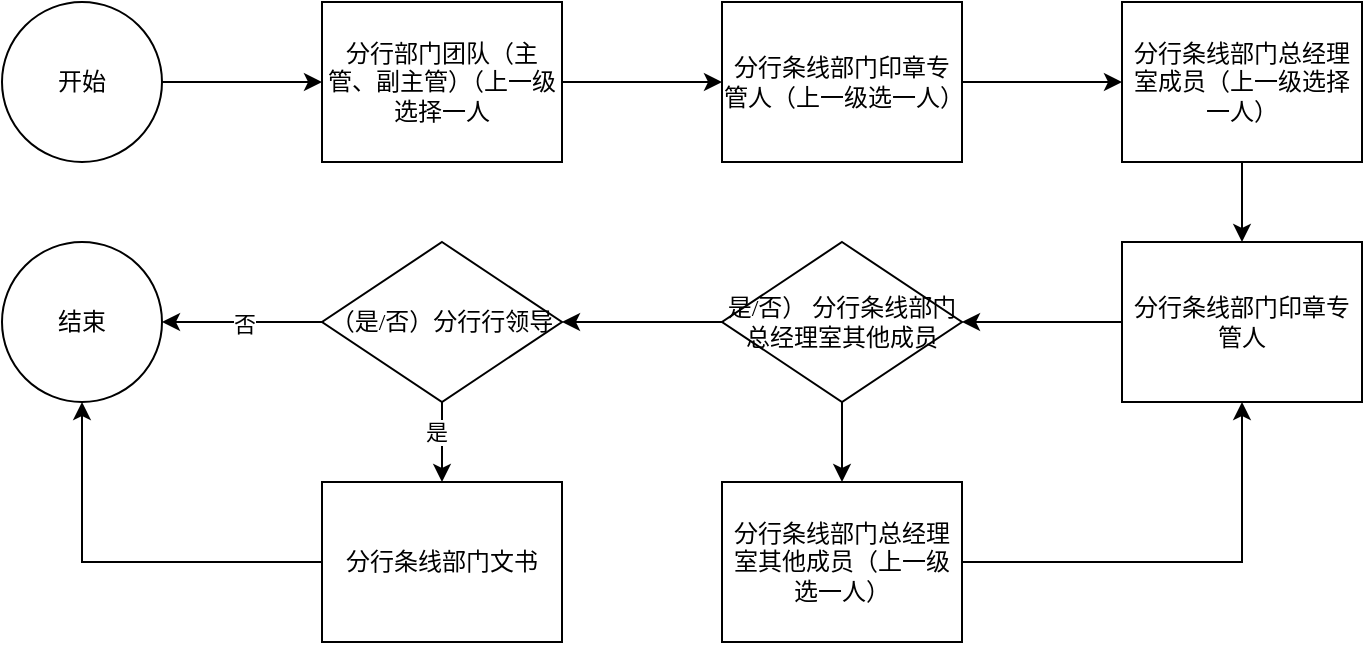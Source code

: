 <mxfile version="22.0.4" type="github">
  <diagram id="C5RBs43oDa-KdzZeNtuy" name="Page-1">
    <mxGraphModel dx="880" dy="446" grid="1" gridSize="10" guides="1" tooltips="1" connect="1" arrows="1" fold="1" page="1" pageScale="1" pageWidth="827" pageHeight="1169" math="0" shadow="0">
      <root>
        <mxCell id="WIyWlLk6GJQsqaUBKTNV-0" />
        <mxCell id="WIyWlLk6GJQsqaUBKTNV-1" parent="WIyWlLk6GJQsqaUBKTNV-0" />
        <mxCell id="l5Mfqf-dvI3yoC0sI8a7-5" style="edgeStyle=orthogonalEdgeStyle;rounded=0;orthogonalLoop=1;jettySize=auto;html=1;entryX=0;entryY=0.5;entryDx=0;entryDy=0;" edge="1" parent="WIyWlLk6GJQsqaUBKTNV-1" source="l5Mfqf-dvI3yoC0sI8a7-0" target="l5Mfqf-dvI3yoC0sI8a7-1">
          <mxGeometry relative="1" as="geometry" />
        </mxCell>
        <mxCell id="l5Mfqf-dvI3yoC0sI8a7-0" value="开始" style="ellipse;whiteSpace=wrap;html=1;aspect=fixed;" vertex="1" parent="WIyWlLk6GJQsqaUBKTNV-1">
          <mxGeometry y="40" width="80" height="80" as="geometry" />
        </mxCell>
        <mxCell id="l5Mfqf-dvI3yoC0sI8a7-6" style="edgeStyle=orthogonalEdgeStyle;rounded=0;orthogonalLoop=1;jettySize=auto;html=1;entryX=0;entryY=0.5;entryDx=0;entryDy=0;" edge="1" parent="WIyWlLk6GJQsqaUBKTNV-1" source="l5Mfqf-dvI3yoC0sI8a7-1" target="l5Mfqf-dvI3yoC0sI8a7-2">
          <mxGeometry relative="1" as="geometry" />
        </mxCell>
        <mxCell id="l5Mfqf-dvI3yoC0sI8a7-1" value="&lt;p class=&quot;MsoNormal&quot;&gt;分行部门团队（主管、副主管）（上一级选择一人&lt;/p&gt;" style="rounded=0;whiteSpace=wrap;html=1;" vertex="1" parent="WIyWlLk6GJQsqaUBKTNV-1">
          <mxGeometry x="160" y="40" width="120" height="80" as="geometry" />
        </mxCell>
        <mxCell id="l5Mfqf-dvI3yoC0sI8a7-7" style="edgeStyle=orthogonalEdgeStyle;rounded=0;orthogonalLoop=1;jettySize=auto;html=1;entryX=0;entryY=0.5;entryDx=0;entryDy=0;" edge="1" parent="WIyWlLk6GJQsqaUBKTNV-1" source="l5Mfqf-dvI3yoC0sI8a7-2" target="l5Mfqf-dvI3yoC0sI8a7-3">
          <mxGeometry relative="1" as="geometry" />
        </mxCell>
        <mxCell id="l5Mfqf-dvI3yoC0sI8a7-2" value="&lt;p class=&quot;MsoNormal&quot;&gt;分行条线部门印章专管人（上一级选一人）&lt;/p&gt;" style="rounded=0;whiteSpace=wrap;html=1;" vertex="1" parent="WIyWlLk6GJQsqaUBKTNV-1">
          <mxGeometry x="360" y="40" width="120" height="80" as="geometry" />
        </mxCell>
        <mxCell id="l5Mfqf-dvI3yoC0sI8a7-8" style="edgeStyle=orthogonalEdgeStyle;rounded=0;orthogonalLoop=1;jettySize=auto;html=1;entryX=0.5;entryY=0;entryDx=0;entryDy=0;" edge="1" parent="WIyWlLk6GJQsqaUBKTNV-1" source="l5Mfqf-dvI3yoC0sI8a7-3" target="l5Mfqf-dvI3yoC0sI8a7-4">
          <mxGeometry relative="1" as="geometry" />
        </mxCell>
        <mxCell id="l5Mfqf-dvI3yoC0sI8a7-3" value="&lt;p class=&quot;MsoNormal&quot;&gt;分行条线部门总经理室成员（上一级选择一人）&lt;/p&gt;" style="rounded=0;whiteSpace=wrap;html=1;" vertex="1" parent="WIyWlLk6GJQsqaUBKTNV-1">
          <mxGeometry x="560" y="40" width="120" height="80" as="geometry" />
        </mxCell>
        <mxCell id="l5Mfqf-dvI3yoC0sI8a7-10" style="edgeStyle=orthogonalEdgeStyle;rounded=0;orthogonalLoop=1;jettySize=auto;html=1;entryX=1;entryY=0.5;entryDx=0;entryDy=0;" edge="1" parent="WIyWlLk6GJQsqaUBKTNV-1" source="l5Mfqf-dvI3yoC0sI8a7-4" target="l5Mfqf-dvI3yoC0sI8a7-9">
          <mxGeometry relative="1" as="geometry" />
        </mxCell>
        <mxCell id="l5Mfqf-dvI3yoC0sI8a7-4" value="&lt;p class=&quot;MsoNormal&quot;&gt;分行条线部门印章专管人&lt;br&gt;&lt;/p&gt;" style="rounded=0;whiteSpace=wrap;html=1;" vertex="1" parent="WIyWlLk6GJQsqaUBKTNV-1">
          <mxGeometry x="560" y="160" width="120" height="80" as="geometry" />
        </mxCell>
        <mxCell id="l5Mfqf-dvI3yoC0sI8a7-12" style="edgeStyle=orthogonalEdgeStyle;rounded=0;orthogonalLoop=1;jettySize=auto;html=1;entryX=0.5;entryY=0;entryDx=0;entryDy=0;" edge="1" parent="WIyWlLk6GJQsqaUBKTNV-1" source="l5Mfqf-dvI3yoC0sI8a7-9" target="l5Mfqf-dvI3yoC0sI8a7-11">
          <mxGeometry relative="1" as="geometry" />
        </mxCell>
        <mxCell id="l5Mfqf-dvI3yoC0sI8a7-15" style="edgeStyle=orthogonalEdgeStyle;rounded=0;orthogonalLoop=1;jettySize=auto;html=1;entryX=1;entryY=0.5;entryDx=0;entryDy=0;" edge="1" parent="WIyWlLk6GJQsqaUBKTNV-1" source="l5Mfqf-dvI3yoC0sI8a7-9" target="l5Mfqf-dvI3yoC0sI8a7-14">
          <mxGeometry relative="1" as="geometry" />
        </mxCell>
        <mxCell id="l5Mfqf-dvI3yoC0sI8a7-9" value="&lt;p class=&quot;MsoNormal&quot;&gt;&lt;font face=&quot;宋体&quot;&gt;是&lt;/font&gt;&lt;font face=&quot;宋体&quot;&gt;/否） 分行条线部门总经理室其他成员&lt;/font&gt;&lt;/p&gt;" style="rhombus;whiteSpace=wrap;html=1;" vertex="1" parent="WIyWlLk6GJQsqaUBKTNV-1">
          <mxGeometry x="360" y="160" width="120" height="80" as="geometry" />
        </mxCell>
        <mxCell id="l5Mfqf-dvI3yoC0sI8a7-13" style="edgeStyle=orthogonalEdgeStyle;rounded=0;orthogonalLoop=1;jettySize=auto;html=1;" edge="1" parent="WIyWlLk6GJQsqaUBKTNV-1" source="l5Mfqf-dvI3yoC0sI8a7-11" target="l5Mfqf-dvI3yoC0sI8a7-4">
          <mxGeometry relative="1" as="geometry" />
        </mxCell>
        <mxCell id="l5Mfqf-dvI3yoC0sI8a7-11" value="&lt;font style=&quot;border-color: var(--border-color);&quot; face=&quot;宋体&quot;&gt;分行条线部门总经理室其他成员（上一级选一人）&lt;/font&gt;" style="rounded=0;whiteSpace=wrap;html=1;" vertex="1" parent="WIyWlLk6GJQsqaUBKTNV-1">
          <mxGeometry x="360" y="280" width="120" height="80" as="geometry" />
        </mxCell>
        <mxCell id="l5Mfqf-dvI3yoC0sI8a7-20" style="edgeStyle=orthogonalEdgeStyle;rounded=0;orthogonalLoop=1;jettySize=auto;html=1;entryX=0.5;entryY=0;entryDx=0;entryDy=0;" edge="1" parent="WIyWlLk6GJQsqaUBKTNV-1" source="l5Mfqf-dvI3yoC0sI8a7-14" target="l5Mfqf-dvI3yoC0sI8a7-16">
          <mxGeometry relative="1" as="geometry" />
        </mxCell>
        <mxCell id="l5Mfqf-dvI3yoC0sI8a7-21" value="是" style="edgeLabel;html=1;align=center;verticalAlign=middle;resizable=0;points=[];" vertex="1" connectable="0" parent="l5Mfqf-dvI3yoC0sI8a7-20">
          <mxGeometry x="-0.25" y="-3" relative="1" as="geometry">
            <mxPoint as="offset" />
          </mxGeometry>
        </mxCell>
        <mxCell id="l5Mfqf-dvI3yoC0sI8a7-23" style="edgeStyle=orthogonalEdgeStyle;rounded=0;orthogonalLoop=1;jettySize=auto;html=1;entryX=1;entryY=0.5;entryDx=0;entryDy=0;" edge="1" parent="WIyWlLk6GJQsqaUBKTNV-1" source="l5Mfqf-dvI3yoC0sI8a7-14" target="l5Mfqf-dvI3yoC0sI8a7-22">
          <mxGeometry relative="1" as="geometry" />
        </mxCell>
        <mxCell id="l5Mfqf-dvI3yoC0sI8a7-24" value="否" style="edgeLabel;html=1;align=center;verticalAlign=middle;resizable=0;points=[];" vertex="1" connectable="0" parent="l5Mfqf-dvI3yoC0sI8a7-23">
          <mxGeometry x="-0.025" y="1" relative="1" as="geometry">
            <mxPoint as="offset" />
          </mxGeometry>
        </mxCell>
        <mxCell id="l5Mfqf-dvI3yoC0sI8a7-14" value="&lt;p class=&quot;MsoNormal&quot;&gt;&lt;font face=&quot;宋体&quot;&gt;（是&lt;/font&gt;&lt;font face=&quot;宋体&quot;&gt;/否）分行行领导&lt;/font&gt;&lt;/p&gt;" style="rhombus;whiteSpace=wrap;html=1;" vertex="1" parent="WIyWlLk6GJQsqaUBKTNV-1">
          <mxGeometry x="160" y="160" width="120" height="80" as="geometry" />
        </mxCell>
        <mxCell id="l5Mfqf-dvI3yoC0sI8a7-25" style="edgeStyle=orthogonalEdgeStyle;rounded=0;orthogonalLoop=1;jettySize=auto;html=1;" edge="1" parent="WIyWlLk6GJQsqaUBKTNV-1" source="l5Mfqf-dvI3yoC0sI8a7-16" target="l5Mfqf-dvI3yoC0sI8a7-22">
          <mxGeometry relative="1" as="geometry" />
        </mxCell>
        <mxCell id="l5Mfqf-dvI3yoC0sI8a7-16" value="&lt;p class=&quot;MsoNormal&quot;&gt;分行条线部门文书&lt;/p&gt;" style="rounded=0;whiteSpace=wrap;html=1;" vertex="1" parent="WIyWlLk6GJQsqaUBKTNV-1">
          <mxGeometry x="160" y="280" width="120" height="80" as="geometry" />
        </mxCell>
        <mxCell id="l5Mfqf-dvI3yoC0sI8a7-22" value="结束" style="ellipse;whiteSpace=wrap;html=1;aspect=fixed;" vertex="1" parent="WIyWlLk6GJQsqaUBKTNV-1">
          <mxGeometry y="160" width="80" height="80" as="geometry" />
        </mxCell>
      </root>
    </mxGraphModel>
  </diagram>
</mxfile>
